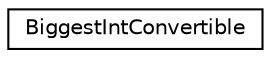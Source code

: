 digraph "Иерархия классов. Графический вид."
{
 // LATEX_PDF_SIZE
  edge [fontname="Helvetica",fontsize="10",labelfontname="Helvetica",labelfontsize="10"];
  node [fontname="Helvetica",fontsize="10",shape=record];
  rankdir="LR";
  Node0 [label="BiggestIntConvertible",height=0.2,width=0.4,color="black", fillcolor="white", style="filled",URL="$classBiggestIntConvertible.html",tooltip=" "];
}

